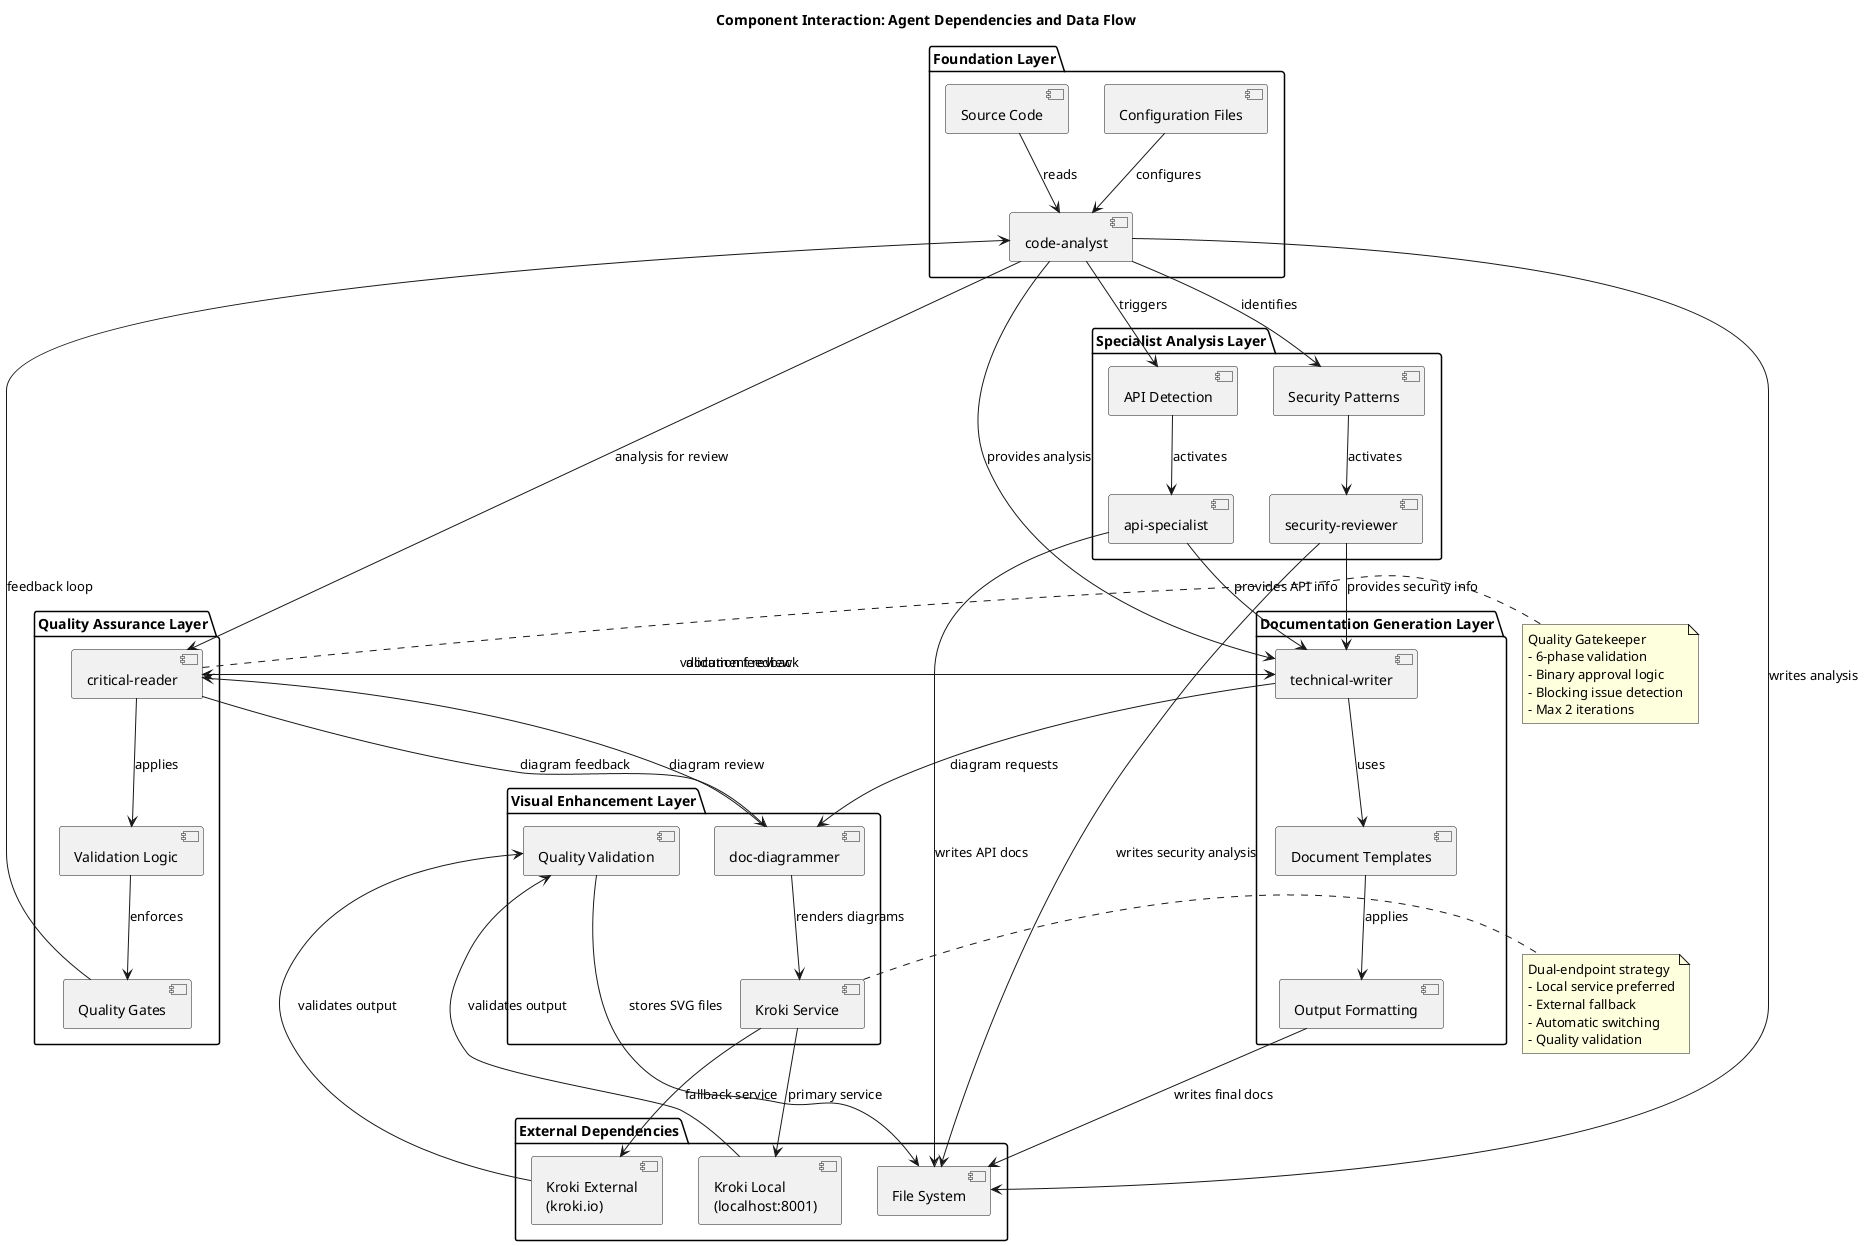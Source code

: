 @startuml
title Component Interaction: Agent Dependencies and Data Flow

package "Foundation Layer" {
  component [code-analyst] as CodeAnalyst
  component [Configuration Files] as Config
  component [Source Code] as SourceCode
}

package "Quality Assurance Layer" {
  component [critical-reader] as CriticalReader
  component [Validation Logic] as ValidationLogic
  component [Quality Gates] as QualityGates
}

package "Specialist Analysis Layer" {
  component [api-specialist] as ApiSpecialist
  component [security-reviewer] as SecurityReviewer
  component [API Detection] as ApiDetection
  component [Security Patterns] as SecurityPatterns
}

package "Documentation Generation Layer" {
  component [technical-writer] as TechnicalWriter
  component [Document Templates] as DocTemplates
  component [Output Formatting] as OutputFormatting
}

package "Visual Enhancement Layer" {
  component [doc-diagrammer] as DocDiagrammer
  component [Kroki Service] as KrokiService
  component [Quality Validation] as DiagramQuality
}

package "External Dependencies" {
  cloud [Kroki Local\n(localhost:8001)] as KrokiLocal
  cloud [Kroki External\n(kroki.io)] as KrokiExternal
  database [File System] as FileSystem
}

' Foundation dependencies
SourceCode --> CodeAnalyst : reads
Config --> CodeAnalyst : configures
CodeAnalyst --> FileSystem : writes analysis

' Quality assurance flow
CodeAnalyst --> CriticalReader : analysis for review
CriticalReader --> ValidationLogic : applies
ValidationLogic --> QualityGates : enforces
QualityGates --> CodeAnalyst : feedback loop

' Specialist analysis
CodeAnalyst --> ApiDetection : triggers
ApiDetection --> ApiSpecialist : activates
CodeAnalyst --> SecurityPatterns : identifies
SecurityPatterns --> SecurityReviewer : activates
ApiSpecialist --> FileSystem : writes API docs
SecurityReviewer --> FileSystem : writes security analysis

' Documentation generation
CodeAnalyst --> TechnicalWriter : provides analysis
ApiSpecialist --> TechnicalWriter : provides API info
SecurityReviewer --> TechnicalWriter : provides security info
TechnicalWriter --> DocTemplates : uses
DocTemplates --> OutputFormatting : applies
OutputFormatting --> FileSystem : writes final docs

' Quality validation for docs
TechnicalWriter --> CriticalReader : document review
CriticalReader --> TechnicalWriter : validation feedback

' Visual enhancement
TechnicalWriter --> DocDiagrammer : diagram requests
DocDiagrammer --> KrokiService : renders diagrams
KrokiService --> KrokiLocal : primary service
KrokiService --> KrokiExternal : fallback service
KrokiLocal --> DiagramQuality : validates output
KrokiExternal --> DiagramQuality : validates output
DiagramQuality --> FileSystem : stores SVG files

' Quality validation for diagrams
DocDiagrammer --> CriticalReader : diagram review
CriticalReader --> DocDiagrammer : diagram feedback

note right of CriticalReader
  Quality Gatekeeper
  - 6-phase validation
  - Binary approval logic
  - Blocking issue detection
  - Max 2 iterations
end note

note right of KrokiService
  Dual-endpoint strategy
  - Local service preferred
  - External fallback
  - Automatic switching
  - Quality validation
end note

@enduml